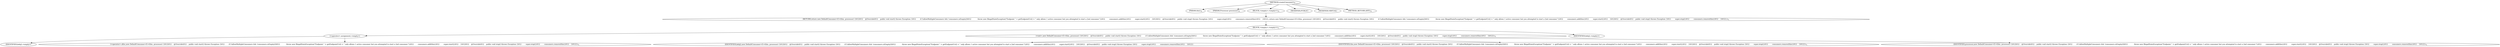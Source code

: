 digraph "createConsumer" {  
"111" [label = <(METHOD,createConsumer)<SUB>70</SUB>> ]
"10" [label = <(PARAM,this)<SUB>70</SUB>> ]
"112" [label = <(PARAM,Processor processor)<SUB>70</SUB>> ]
"113" [label = <(BLOCK,&lt;empty&gt;,&lt;empty&gt;)<SUB>70</SUB>> ]
"114" [label = <(RETURN,return new DefaultConsumer&lt;E&gt;(this, processor) {\012\012    @Override\012    public void start() throws Exception {\012        if (!allowMultipleConsumers &amp;&amp; !consumers.isEmpty())\012            throw new IllegalStateException(&quot;Endpoint &quot; + getEndpointUri() + &quot; only allows 1 active consumer but you attempted to start a 2nd consumer.&quot;);\012        consumers.add(this);\012        super.start();\012    }\012\012    @Override\012    public void stop() throws Exception {\012        super.stop();\012        consumers.remove(this);\012    }\012};,return new DefaultConsumer&lt;E&gt;(this, processor) {\012\012    @Override\012    public void start() throws Exception {\012        if (!allowMultipleConsumers &amp;&amp; !consumers.isEmpty())\012            throw new IllegalStateException(&quot;Endpoint &quot; + getEndpointUri() + &quot; only allows 1 active consumer but you attempted to start a 2nd consumer.&quot;);\012        consumers.add(this);\012        super.start();\012    }\012\012    @Override\012    public void stop() throws Exception {\012        super.stop();\012        consumers.remove(this);\012    }\012};)<SUB>71</SUB>> ]
"115" [label = <(BLOCK,&lt;empty&gt;,&lt;empty&gt;)<SUB>71</SUB>> ]
"116" [label = <(&lt;operator&gt;.assignment,&lt;empty&gt;)> ]
"117" [label = <(IDENTIFIER,$obj2,&lt;empty&gt;)> ]
"118" [label = <(&lt;operator&gt;.alloc,new DefaultConsumer&lt;E&gt;(this, processor) {\012\012    @Override\012    public void start() throws Exception {\012        if (!allowMultipleConsumers &amp;&amp; !consumers.isEmpty())\012            throw new IllegalStateException(&quot;Endpoint &quot; + getEndpointUri() + &quot; only allows 1 active consumer but you attempted to start a 2nd consumer.&quot;);\012        consumers.add(this);\012        super.start();\012    }\012\012    @Override\012    public void stop() throws Exception {\012        super.stop();\012        consumers.remove(this);\012    }\012})<SUB>71</SUB>> ]
"119" [label = <(&lt;init&gt;,new DefaultConsumer&lt;E&gt;(this, processor) {\012\012    @Override\012    public void start() throws Exception {\012        if (!allowMultipleConsumers &amp;&amp; !consumers.isEmpty())\012            throw new IllegalStateException(&quot;Endpoint &quot; + getEndpointUri() + &quot; only allows 1 active consumer but you attempted to start a 2nd consumer.&quot;);\012        consumers.add(this);\012        super.start();\012    }\012\012    @Override\012    public void stop() throws Exception {\012        super.stop();\012        consumers.remove(this);\012    }\012})<SUB>71</SUB>> ]
"120" [label = <(IDENTIFIER,$obj2,new DefaultConsumer&lt;E&gt;(this, processor) {\012\012    @Override\012    public void start() throws Exception {\012        if (!allowMultipleConsumers &amp;&amp; !consumers.isEmpty())\012            throw new IllegalStateException(&quot;Endpoint &quot; + getEndpointUri() + &quot; only allows 1 active consumer but you attempted to start a 2nd consumer.&quot;);\012        consumers.add(this);\012        super.start();\012    }\012\012    @Override\012    public void stop() throws Exception {\012        super.stop();\012        consumers.remove(this);\012    }\012})> ]
"9" [label = <(IDENTIFIER,this,new DefaultConsumer&lt;E&gt;(this, processor) {\012\012    @Override\012    public void start() throws Exception {\012        if (!allowMultipleConsumers &amp;&amp; !consumers.isEmpty())\012            throw new IllegalStateException(&quot;Endpoint &quot; + getEndpointUri() + &quot; only allows 1 active consumer but you attempted to start a 2nd consumer.&quot;);\012        consumers.add(this);\012        super.start();\012    }\012\012    @Override\012    public void stop() throws Exception {\012        super.stop();\012        consumers.remove(this);\012    }\012})<SUB>71</SUB>> ]
"121" [label = <(IDENTIFIER,processor,new DefaultConsumer&lt;E&gt;(this, processor) {\012\012    @Override\012    public void start() throws Exception {\012        if (!allowMultipleConsumers &amp;&amp; !consumers.isEmpty())\012            throw new IllegalStateException(&quot;Endpoint &quot; + getEndpointUri() + &quot; only allows 1 active consumer but you attempted to start a 2nd consumer.&quot;);\012        consumers.add(this);\012        super.start();\012    }\012\012    @Override\012    public void stop() throws Exception {\012        super.stop();\012        consumers.remove(this);\012    }\012})<SUB>71</SUB>> ]
"122" [label = <(IDENTIFIER,$obj2,&lt;empty&gt;)> ]
"123" [label = <(MODIFIER,PUBLIC)> ]
"124" [label = <(MODIFIER,VIRTUAL)> ]
"125" [label = <(METHOD_RETURN,ANY)<SUB>70</SUB>> ]
  "111" -> "10" 
  "111" -> "112" 
  "111" -> "113" 
  "111" -> "123" 
  "111" -> "124" 
  "111" -> "125" 
  "113" -> "114" 
  "114" -> "115" 
  "115" -> "116" 
  "115" -> "119" 
  "115" -> "122" 
  "116" -> "117" 
  "116" -> "118" 
  "119" -> "120" 
  "119" -> "9" 
  "119" -> "121" 
}
